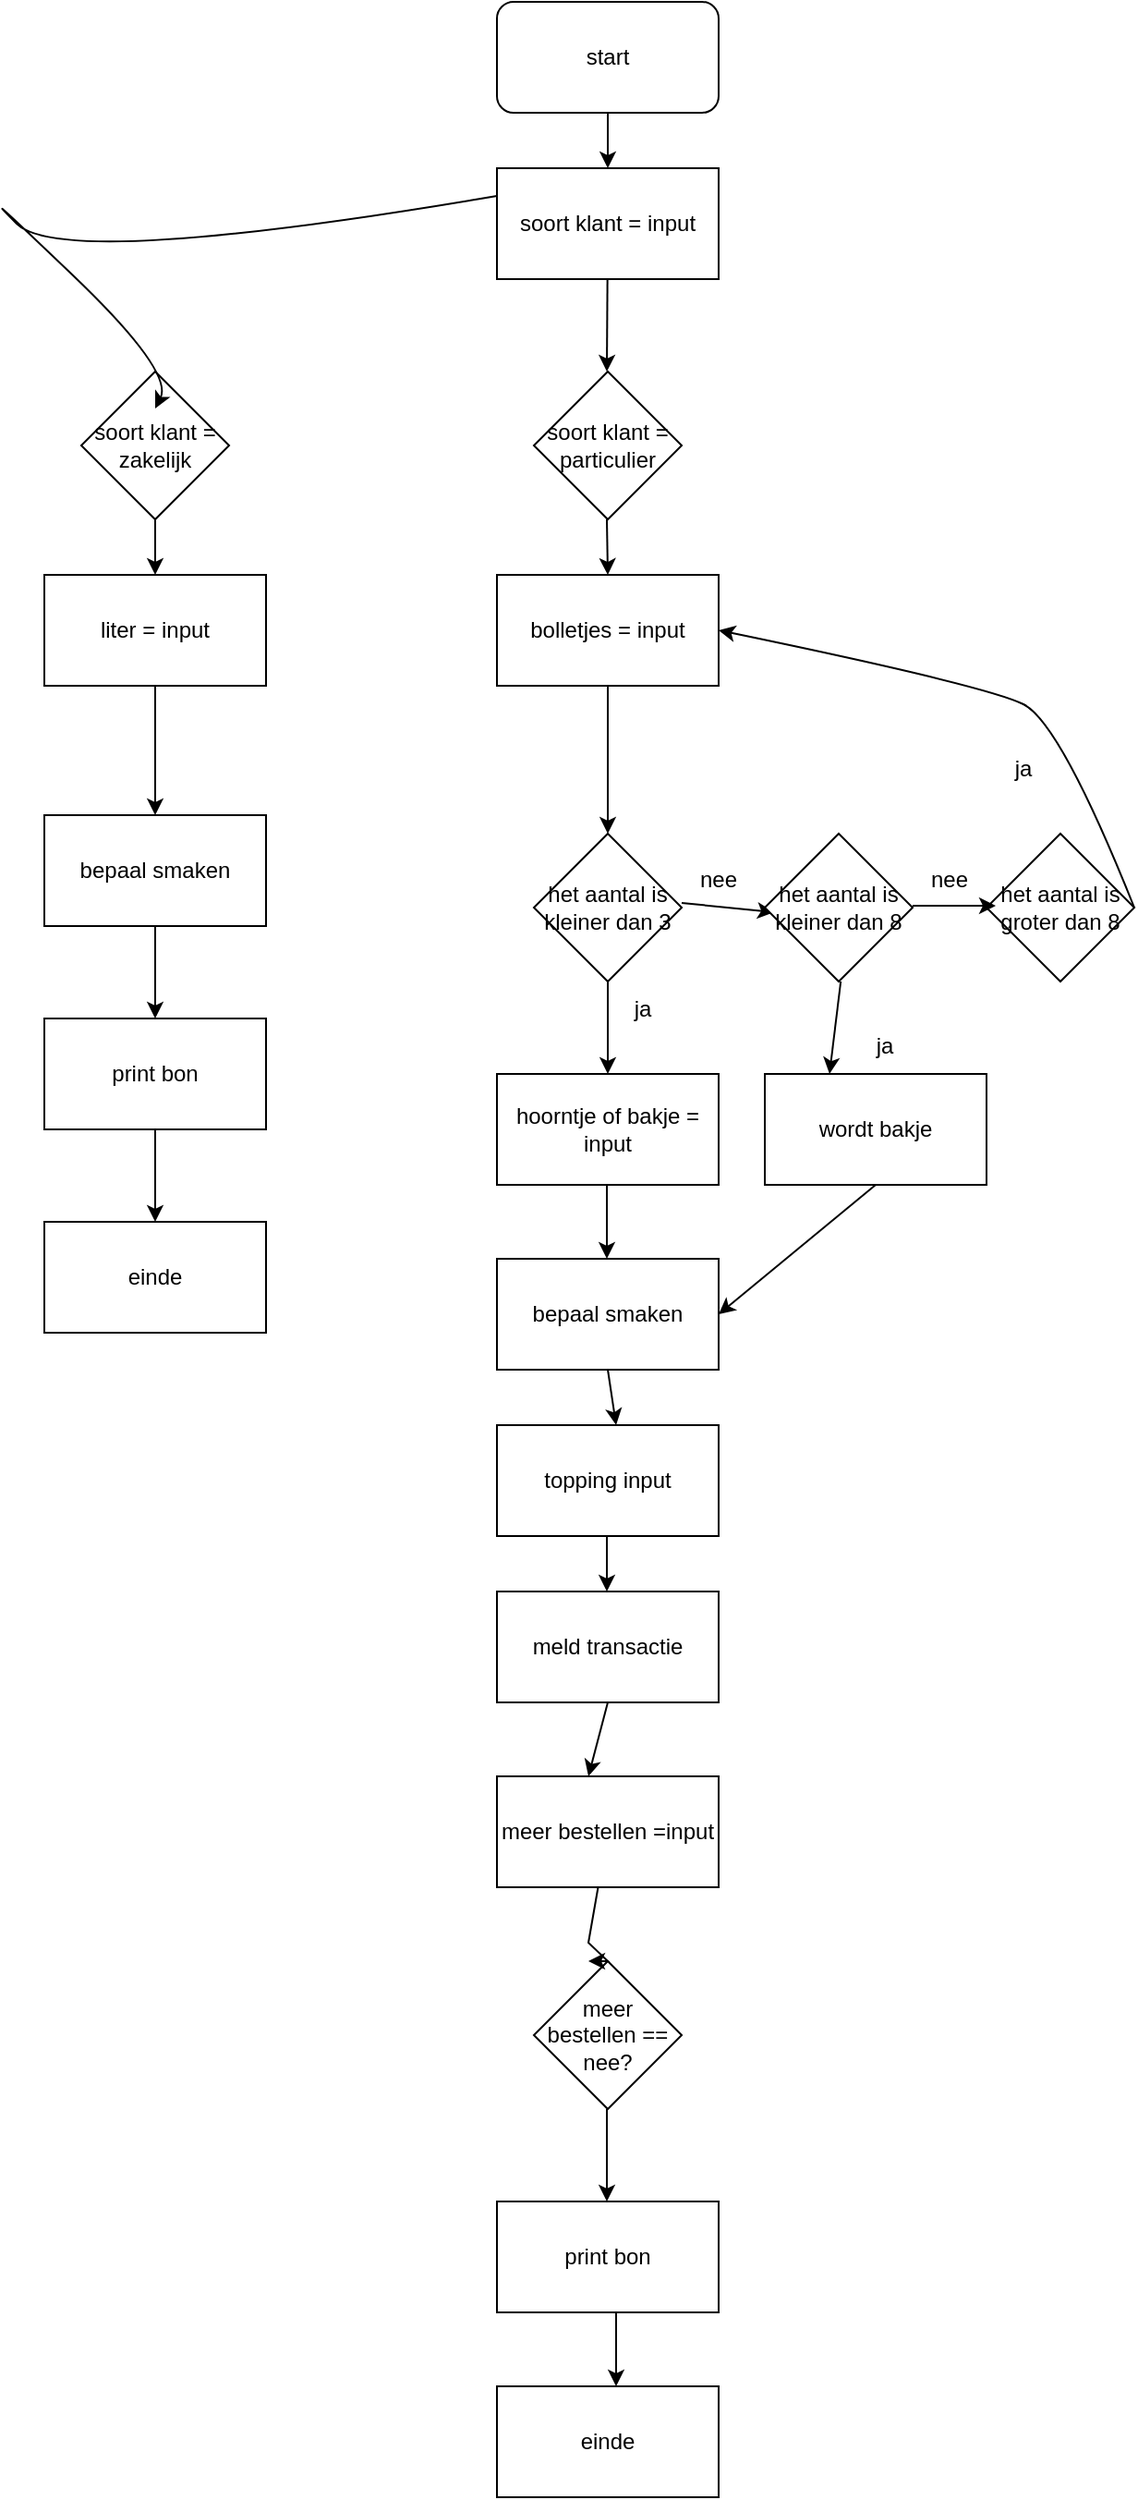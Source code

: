 <mxfile version="21.5.0" type="device">
  <diagram id="C5RBs43oDa-KdzZeNtuy" name="Page-1">
    <mxGraphModel dx="1120" dy="1653" grid="1" gridSize="10" guides="1" tooltips="1" connect="1" arrows="1" fold="1" page="1" pageScale="1" pageWidth="827" pageHeight="1169" math="0" shadow="0">
      <root>
        <mxCell id="WIyWlLk6GJQsqaUBKTNV-0" />
        <mxCell id="WIyWlLk6GJQsqaUBKTNV-1" parent="WIyWlLk6GJQsqaUBKTNV-0" />
        <mxCell id="3JMZ_89WJdmT0rSqyOOm-1" value="start" style="rounded=1;whiteSpace=wrap;html=1;" parent="WIyWlLk6GJQsqaUBKTNV-1" vertex="1">
          <mxGeometry x="365" y="-170" width="120" height="60" as="geometry" />
        </mxCell>
        <mxCell id="3JMZ_89WJdmT0rSqyOOm-22" value="" style="endArrow=classic;html=1;rounded=0;exitX=0.442;exitY=1.033;exitDx=0;exitDy=0;exitPerimeter=0;entryX=0;entryY=1;entryDx=0;entryDy=0;" parent="WIyWlLk6GJQsqaUBKTNV-1" target="SLrTSGgKyDRi1uisXk3L-10" edge="1">
          <mxGeometry width="50" height="50" relative="1" as="geometry">
            <mxPoint x="551.1" y="360" as="sourcePoint" />
            <mxPoint x="548.904" y="428.02" as="targetPoint" />
            <Array as="points" />
          </mxGeometry>
        </mxCell>
        <mxCell id="3JMZ_89WJdmT0rSqyOOm-48" value="einde" style="rounded=0;whiteSpace=wrap;html=1;" parent="WIyWlLk6GJQsqaUBKTNV-1" vertex="1">
          <mxGeometry x="365" y="1120" width="120" height="60" as="geometry" />
        </mxCell>
        <mxCell id="SLrTSGgKyDRi1uisXk3L-0" value="bolletjes = input" style="rounded=0;whiteSpace=wrap;html=1;" parent="WIyWlLk6GJQsqaUBKTNV-1" vertex="1">
          <mxGeometry x="365" y="140" width="120" height="60" as="geometry" />
        </mxCell>
        <mxCell id="SLrTSGgKyDRi1uisXk3L-3" value="het aantal is kleiner dan 3" style="rhombus;whiteSpace=wrap;html=1;" parent="WIyWlLk6GJQsqaUBKTNV-1" vertex="1">
          <mxGeometry x="385" y="280" width="80" height="80" as="geometry" />
        </mxCell>
        <mxCell id="SLrTSGgKyDRi1uisXk3L-4" value="" style="endArrow=classic;html=1;rounded=0;entryX=0.5;entryY=0;entryDx=0;entryDy=0;exitX=0.5;exitY=1;exitDx=0;exitDy=0;" parent="WIyWlLk6GJQsqaUBKTNV-1" source="SLrTSGgKyDRi1uisXk3L-0" target="SLrTSGgKyDRi1uisXk3L-3" edge="1">
          <mxGeometry width="50" height="50" relative="1" as="geometry">
            <mxPoint x="424.5" y="230" as="sourcePoint" />
            <mxPoint x="420" y="270" as="targetPoint" />
          </mxGeometry>
        </mxCell>
        <mxCell id="SLrTSGgKyDRi1uisXk3L-5" value="" style="endArrow=classic;html=1;rounded=0;exitX=0.5;exitY=1;exitDx=0;exitDy=0;" parent="WIyWlLk6GJQsqaUBKTNV-1" source="SLrTSGgKyDRi1uisXk3L-3" edge="1">
          <mxGeometry width="50" height="50" relative="1" as="geometry">
            <mxPoint x="340" y="420" as="sourcePoint" />
            <mxPoint x="425" y="410" as="targetPoint" />
          </mxGeometry>
        </mxCell>
        <mxCell id="SLrTSGgKyDRi1uisXk3L-6" value="ja" style="text;html=1;strokeColor=none;fillColor=none;align=center;verticalAlign=middle;whiteSpace=wrap;rounded=0;" parent="WIyWlLk6GJQsqaUBKTNV-1" vertex="1">
          <mxGeometry x="414" y="360" width="60" height="30" as="geometry" />
        </mxCell>
        <mxCell id="SLrTSGgKyDRi1uisXk3L-7" value="" style="endArrow=classic;html=1;rounded=0;" parent="WIyWlLk6GJQsqaUBKTNV-1" edge="1">
          <mxGeometry width="50" height="50" relative="1" as="geometry">
            <mxPoint x="465" y="317.5" as="sourcePoint" />
            <mxPoint x="515" y="322.5" as="targetPoint" />
          </mxGeometry>
        </mxCell>
        <mxCell id="SLrTSGgKyDRi1uisXk3L-8" value="nee" style="text;html=1;strokeColor=none;fillColor=none;align=center;verticalAlign=middle;whiteSpace=wrap;rounded=0;" parent="WIyWlLk6GJQsqaUBKTNV-1" vertex="1">
          <mxGeometry x="455" y="290" width="60" height="30" as="geometry" />
        </mxCell>
        <mxCell id="SLrTSGgKyDRi1uisXk3L-9" value="het aantal is kleiner dan 8" style="rhombus;whiteSpace=wrap;html=1;" parent="WIyWlLk6GJQsqaUBKTNV-1" vertex="1">
          <mxGeometry x="510" y="280" width="80" height="80" as="geometry" />
        </mxCell>
        <mxCell id="SLrTSGgKyDRi1uisXk3L-10" value="ja" style="text;html=1;strokeColor=none;fillColor=none;align=center;verticalAlign=middle;whiteSpace=wrap;rounded=0;" parent="WIyWlLk6GJQsqaUBKTNV-1" vertex="1">
          <mxGeometry x="545" y="380" width="60" height="30" as="geometry" />
        </mxCell>
        <mxCell id="SLrTSGgKyDRi1uisXk3L-11" value="het aantal is groter dan 8" style="rhombus;whiteSpace=wrap;html=1;" parent="WIyWlLk6GJQsqaUBKTNV-1" vertex="1">
          <mxGeometry x="630" y="280" width="80" height="80" as="geometry" />
        </mxCell>
        <mxCell id="SLrTSGgKyDRi1uisXk3L-12" value="" style="endArrow=classic;html=1;rounded=0;" parent="WIyWlLk6GJQsqaUBKTNV-1" edge="1">
          <mxGeometry width="50" height="50" relative="1" as="geometry">
            <mxPoint x="590" y="319" as="sourcePoint" />
            <mxPoint x="635" y="319" as="targetPoint" />
          </mxGeometry>
        </mxCell>
        <mxCell id="SLrTSGgKyDRi1uisXk3L-13" value="nee" style="text;html=1;strokeColor=none;fillColor=none;align=center;verticalAlign=middle;whiteSpace=wrap;rounded=0;" parent="WIyWlLk6GJQsqaUBKTNV-1" vertex="1">
          <mxGeometry x="580" y="290" width="60" height="30" as="geometry" />
        </mxCell>
        <mxCell id="SLrTSGgKyDRi1uisXk3L-18" value="" style="curved=1;endArrow=classic;html=1;rounded=0;exitX=1;exitY=0.5;exitDx=0;exitDy=0;entryX=1;entryY=0.5;entryDx=0;entryDy=0;" parent="WIyWlLk6GJQsqaUBKTNV-1" source="SLrTSGgKyDRi1uisXk3L-11" target="SLrTSGgKyDRi1uisXk3L-0" edge="1">
          <mxGeometry width="50" height="50" relative="1" as="geometry">
            <mxPoint x="710" y="200" as="sourcePoint" />
            <mxPoint x="760" y="150" as="targetPoint" />
            <Array as="points">
              <mxPoint x="670" y="220" />
              <mxPoint x="630" y="200" />
            </Array>
          </mxGeometry>
        </mxCell>
        <mxCell id="SLrTSGgKyDRi1uisXk3L-19" value="ja" style="text;html=1;strokeColor=none;fillColor=none;align=center;verticalAlign=middle;whiteSpace=wrap;rounded=0;" parent="WIyWlLk6GJQsqaUBKTNV-1" vertex="1">
          <mxGeometry x="620" y="230" width="60" height="30" as="geometry" />
        </mxCell>
        <mxCell id="SLrTSGgKyDRi1uisXk3L-20" value="hoorntje of bakje = input" style="rounded=0;whiteSpace=wrap;html=1;" parent="WIyWlLk6GJQsqaUBKTNV-1" vertex="1">
          <mxGeometry x="365" y="410" width="120" height="60" as="geometry" />
        </mxCell>
        <mxCell id="SLrTSGgKyDRi1uisXk3L-21" value="meld transactie" style="rounded=0;whiteSpace=wrap;html=1;" parent="WIyWlLk6GJQsqaUBKTNV-1" vertex="1">
          <mxGeometry x="365" y="690" width="120" height="60" as="geometry" />
        </mxCell>
        <mxCell id="SLrTSGgKyDRi1uisXk3L-22" value="" style="endArrow=classic;html=1;rounded=0;" parent="WIyWlLk6GJQsqaUBKTNV-1" edge="1">
          <mxGeometry width="50" height="50" relative="1" as="geometry">
            <mxPoint x="424.5" y="470" as="sourcePoint" />
            <mxPoint x="424.5" y="510" as="targetPoint" />
          </mxGeometry>
        </mxCell>
        <mxCell id="SLrTSGgKyDRi1uisXk3L-23" value="meer bestellen =input" style="rounded=0;whiteSpace=wrap;html=1;" parent="WIyWlLk6GJQsqaUBKTNV-1" vertex="1">
          <mxGeometry x="365" y="790" width="120" height="60" as="geometry" />
        </mxCell>
        <mxCell id="SLrTSGgKyDRi1uisXk3L-24" value="wordt bakje" style="rounded=0;whiteSpace=wrap;html=1;" parent="WIyWlLk6GJQsqaUBKTNV-1" vertex="1">
          <mxGeometry x="510" y="410" width="120" height="60" as="geometry" />
        </mxCell>
        <mxCell id="SLrTSGgKyDRi1uisXk3L-27" value="meer bestellen == nee?" style="rhombus;whiteSpace=wrap;html=1;" parent="WIyWlLk6GJQsqaUBKTNV-1" vertex="1">
          <mxGeometry x="385" y="890" width="80" height="80" as="geometry" />
        </mxCell>
        <mxCell id="SLrTSGgKyDRi1uisXk3L-31" value="" style="endArrow=classic;html=1;rounded=0;" parent="WIyWlLk6GJQsqaUBKTNV-1" source="SLrTSGgKyDRi1uisXk3L-23" edge="1">
          <mxGeometry width="50" height="50" relative="1" as="geometry">
            <mxPoint x="414.5" y="870" as="sourcePoint" />
            <mxPoint x="414.5" y="890" as="targetPoint" />
            <Array as="points">
              <mxPoint x="414.5" y="880" />
              <mxPoint x="425" y="890" />
            </Array>
          </mxGeometry>
        </mxCell>
        <mxCell id="UtZoyS-mz1iaQhS8YR0J-0" value="print bon" style="rounded=0;whiteSpace=wrap;html=1;" parent="WIyWlLk6GJQsqaUBKTNV-1" vertex="1">
          <mxGeometry x="365" y="1020" width="120" height="60" as="geometry" />
        </mxCell>
        <mxCell id="2VvcmZzGRyx6BwSm_-oj-0" value="" style="endArrow=classic;html=1;rounded=0;" parent="WIyWlLk6GJQsqaUBKTNV-1" edge="1">
          <mxGeometry width="50" height="50" relative="1" as="geometry">
            <mxPoint x="429.5" y="1080" as="sourcePoint" />
            <mxPoint x="429.5" y="1120" as="targetPoint" />
          </mxGeometry>
        </mxCell>
        <mxCell id="2VvcmZzGRyx6BwSm_-oj-1" value="" style="endArrow=classic;html=1;rounded=0;" parent="WIyWlLk6GJQsqaUBKTNV-1" edge="1">
          <mxGeometry width="50" height="50" relative="1" as="geometry">
            <mxPoint x="424.5" y="970" as="sourcePoint" />
            <mxPoint x="424.5" y="1020" as="targetPoint" />
          </mxGeometry>
        </mxCell>
        <mxCell id="2VvcmZzGRyx6BwSm_-oj-2" value="" style="endArrow=classic;html=1;rounded=0;exitX=0.5;exitY=1;exitDx=0;exitDy=0;" parent="WIyWlLk6GJQsqaUBKTNV-1" source="SLrTSGgKyDRi1uisXk3L-21" edge="1">
          <mxGeometry width="50" height="50" relative="1" as="geometry">
            <mxPoint x="414.5" y="760" as="sourcePoint" />
            <mxPoint x="414.5" y="790" as="targetPoint" />
          </mxGeometry>
        </mxCell>
        <mxCell id="2VvcmZzGRyx6BwSm_-oj-3" value="bepaal smaken" style="rounded=0;whiteSpace=wrap;html=1;" parent="WIyWlLk6GJQsqaUBKTNV-1" vertex="1">
          <mxGeometry x="365" y="510" width="120" height="60" as="geometry" />
        </mxCell>
        <mxCell id="2VvcmZzGRyx6BwSm_-oj-5" value="topping input" style="rounded=0;whiteSpace=wrap;html=1;" parent="WIyWlLk6GJQsqaUBKTNV-1" vertex="1">
          <mxGeometry x="365" y="600" width="120" height="60" as="geometry" />
        </mxCell>
        <mxCell id="2VvcmZzGRyx6BwSm_-oj-6" value="" style="endArrow=classic;html=1;rounded=0;exitX=0.5;exitY=1;exitDx=0;exitDy=0;" parent="WIyWlLk6GJQsqaUBKTNV-1" source="2VvcmZzGRyx6BwSm_-oj-3" edge="1">
          <mxGeometry width="50" height="50" relative="1" as="geometry">
            <mxPoint x="429.5" y="580" as="sourcePoint" />
            <mxPoint x="429.5" y="600" as="targetPoint" />
          </mxGeometry>
        </mxCell>
        <mxCell id="2VvcmZzGRyx6BwSm_-oj-9" value="" style="endArrow=classic;html=1;rounded=0;" parent="WIyWlLk6GJQsqaUBKTNV-1" edge="1">
          <mxGeometry width="50" height="50" relative="1" as="geometry">
            <mxPoint x="424.5" y="660" as="sourcePoint" />
            <mxPoint x="424.5" y="690" as="targetPoint" />
          </mxGeometry>
        </mxCell>
        <mxCell id="2VvcmZzGRyx6BwSm_-oj-10" value="" style="endArrow=classic;html=1;rounded=0;exitX=0.5;exitY=1;exitDx=0;exitDy=0;entryX=1;entryY=0.5;entryDx=0;entryDy=0;" parent="WIyWlLk6GJQsqaUBKTNV-1" source="SLrTSGgKyDRi1uisXk3L-24" target="2VvcmZzGRyx6BwSm_-oj-3" edge="1">
          <mxGeometry width="50" height="50" relative="1" as="geometry">
            <mxPoint x="550" y="680" as="sourcePoint" />
            <mxPoint x="600" y="630" as="targetPoint" />
          </mxGeometry>
        </mxCell>
        <mxCell id="tvWtOSH1iW0p9nf2A3ul-0" value="soort klant = input" style="rounded=0;whiteSpace=wrap;html=1;" parent="WIyWlLk6GJQsqaUBKTNV-1" vertex="1">
          <mxGeometry x="365" y="-80" width="120" height="60" as="geometry" />
        </mxCell>
        <mxCell id="tvWtOSH1iW0p9nf2A3ul-1" value="" style="endArrow=classic;html=1;rounded=0;exitX=0.5;exitY=1;exitDx=0;exitDy=0;" parent="WIyWlLk6GJQsqaUBKTNV-1" source="3JMZ_89WJdmT0rSqyOOm-1" edge="1">
          <mxGeometry width="50" height="50" relative="1" as="geometry">
            <mxPoint x="424.5" y="-20" as="sourcePoint" />
            <mxPoint x="425" y="-80" as="targetPoint" />
          </mxGeometry>
        </mxCell>
        <mxCell id="tvWtOSH1iW0p9nf2A3ul-3" value="soort klant = zakelijk" style="rhombus;whiteSpace=wrap;html=1;" parent="WIyWlLk6GJQsqaUBKTNV-1" vertex="1">
          <mxGeometry x="140" y="30" width="80" height="80" as="geometry" />
        </mxCell>
        <mxCell id="tvWtOSH1iW0p9nf2A3ul-4" value="soort klant = particulier" style="rhombus;whiteSpace=wrap;html=1;" parent="WIyWlLk6GJQsqaUBKTNV-1" vertex="1">
          <mxGeometry x="385" y="30" width="80" height="80" as="geometry" />
        </mxCell>
        <mxCell id="tvWtOSH1iW0p9nf2A3ul-5" value="" style="endArrow=classic;html=1;rounded=0;" parent="WIyWlLk6GJQsqaUBKTNV-1" source="tvWtOSH1iW0p9nf2A3ul-0" edge="1">
          <mxGeometry width="50" height="50" relative="1" as="geometry">
            <mxPoint x="424.5" y="-10" as="sourcePoint" />
            <mxPoint x="424.5" y="30" as="targetPoint" />
          </mxGeometry>
        </mxCell>
        <mxCell id="tvWtOSH1iW0p9nf2A3ul-6" value="" style="endArrow=classic;html=1;rounded=0;" parent="WIyWlLk6GJQsqaUBKTNV-1" edge="1">
          <mxGeometry width="50" height="50" relative="1" as="geometry">
            <mxPoint x="424.5" y="110" as="sourcePoint" />
            <mxPoint x="425" y="140" as="targetPoint" />
          </mxGeometry>
        </mxCell>
        <mxCell id="tvWtOSH1iW0p9nf2A3ul-7" value="liter = input" style="rounded=0;whiteSpace=wrap;html=1;" parent="WIyWlLk6GJQsqaUBKTNV-1" vertex="1">
          <mxGeometry x="120" y="140" width="120" height="60" as="geometry" />
        </mxCell>
        <mxCell id="tvWtOSH1iW0p9nf2A3ul-8" value="" style="curved=1;endArrow=classic;html=1;rounded=0;exitX=0;exitY=0.25;exitDx=0;exitDy=0;" parent="WIyWlLk6GJQsqaUBKTNV-1" source="tvWtOSH1iW0p9nf2A3ul-0" edge="1">
          <mxGeometry width="50" height="50" relative="1" as="geometry">
            <mxPoint x="80" y="-25" as="sourcePoint" />
            <mxPoint x="180" y="50" as="targetPoint" />
            <Array as="points">
              <mxPoint x="130" y="-25" />
              <mxPoint x="80" y="-75" />
              <mxPoint x="190" y="30" />
            </Array>
          </mxGeometry>
        </mxCell>
        <mxCell id="tvWtOSH1iW0p9nf2A3ul-9" value="" style="endArrow=classic;html=1;rounded=0;entryX=0.5;entryY=0;entryDx=0;entryDy=0;exitX=0.5;exitY=1;exitDx=0;exitDy=0;" parent="WIyWlLk6GJQsqaUBKTNV-1" source="tvWtOSH1iW0p9nf2A3ul-3" target="tvWtOSH1iW0p9nf2A3ul-7" edge="1">
          <mxGeometry width="50" height="50" relative="1" as="geometry">
            <mxPoint x="240" y="70" as="sourcePoint" />
            <mxPoint x="290" y="20" as="targetPoint" />
          </mxGeometry>
        </mxCell>
        <mxCell id="tvWtOSH1iW0p9nf2A3ul-10" value="bepaal smaken" style="rounded=0;whiteSpace=wrap;html=1;" parent="WIyWlLk6GJQsqaUBKTNV-1" vertex="1">
          <mxGeometry x="120" y="270" width="120" height="60" as="geometry" />
        </mxCell>
        <mxCell id="tvWtOSH1iW0p9nf2A3ul-11" value="" style="endArrow=classic;html=1;rounded=0;exitX=0.5;exitY=1;exitDx=0;exitDy=0;entryX=0.5;entryY=0;entryDx=0;entryDy=0;" parent="WIyWlLk6GJQsqaUBKTNV-1" source="tvWtOSH1iW0p9nf2A3ul-7" target="tvWtOSH1iW0p9nf2A3ul-10" edge="1">
          <mxGeometry width="50" height="50" relative="1" as="geometry">
            <mxPoint x="240" y="250" as="sourcePoint" />
            <mxPoint x="290" y="200" as="targetPoint" />
          </mxGeometry>
        </mxCell>
        <mxCell id="tvWtOSH1iW0p9nf2A3ul-12" value="print bon" style="rounded=0;whiteSpace=wrap;html=1;" parent="WIyWlLk6GJQsqaUBKTNV-1" vertex="1">
          <mxGeometry x="120" y="380" width="120" height="60" as="geometry" />
        </mxCell>
        <mxCell id="tvWtOSH1iW0p9nf2A3ul-13" value="einde" style="rounded=0;whiteSpace=wrap;html=1;" parent="WIyWlLk6GJQsqaUBKTNV-1" vertex="1">
          <mxGeometry x="120" y="490" width="120" height="60" as="geometry" />
        </mxCell>
        <mxCell id="tvWtOSH1iW0p9nf2A3ul-14" value="" style="endArrow=classic;html=1;rounded=0;entryX=0.5;entryY=0;entryDx=0;entryDy=0;exitX=0.5;exitY=1;exitDx=0;exitDy=0;" parent="WIyWlLk6GJQsqaUBKTNV-1" source="tvWtOSH1iW0p9nf2A3ul-10" target="tvWtOSH1iW0p9nf2A3ul-12" edge="1">
          <mxGeometry width="50" height="50" relative="1" as="geometry">
            <mxPoint x="250" y="310" as="sourcePoint" />
            <mxPoint x="300" y="260" as="targetPoint" />
          </mxGeometry>
        </mxCell>
        <mxCell id="tvWtOSH1iW0p9nf2A3ul-15" value="" style="endArrow=classic;html=1;rounded=0;entryX=0.5;entryY=0;entryDx=0;entryDy=0;exitX=0.5;exitY=1;exitDx=0;exitDy=0;" parent="WIyWlLk6GJQsqaUBKTNV-1" source="tvWtOSH1iW0p9nf2A3ul-12" target="tvWtOSH1iW0p9nf2A3ul-13" edge="1">
          <mxGeometry width="50" height="50" relative="1" as="geometry">
            <mxPoint x="250" y="480" as="sourcePoint" />
            <mxPoint x="300" y="430" as="targetPoint" />
          </mxGeometry>
        </mxCell>
      </root>
    </mxGraphModel>
  </diagram>
</mxfile>
